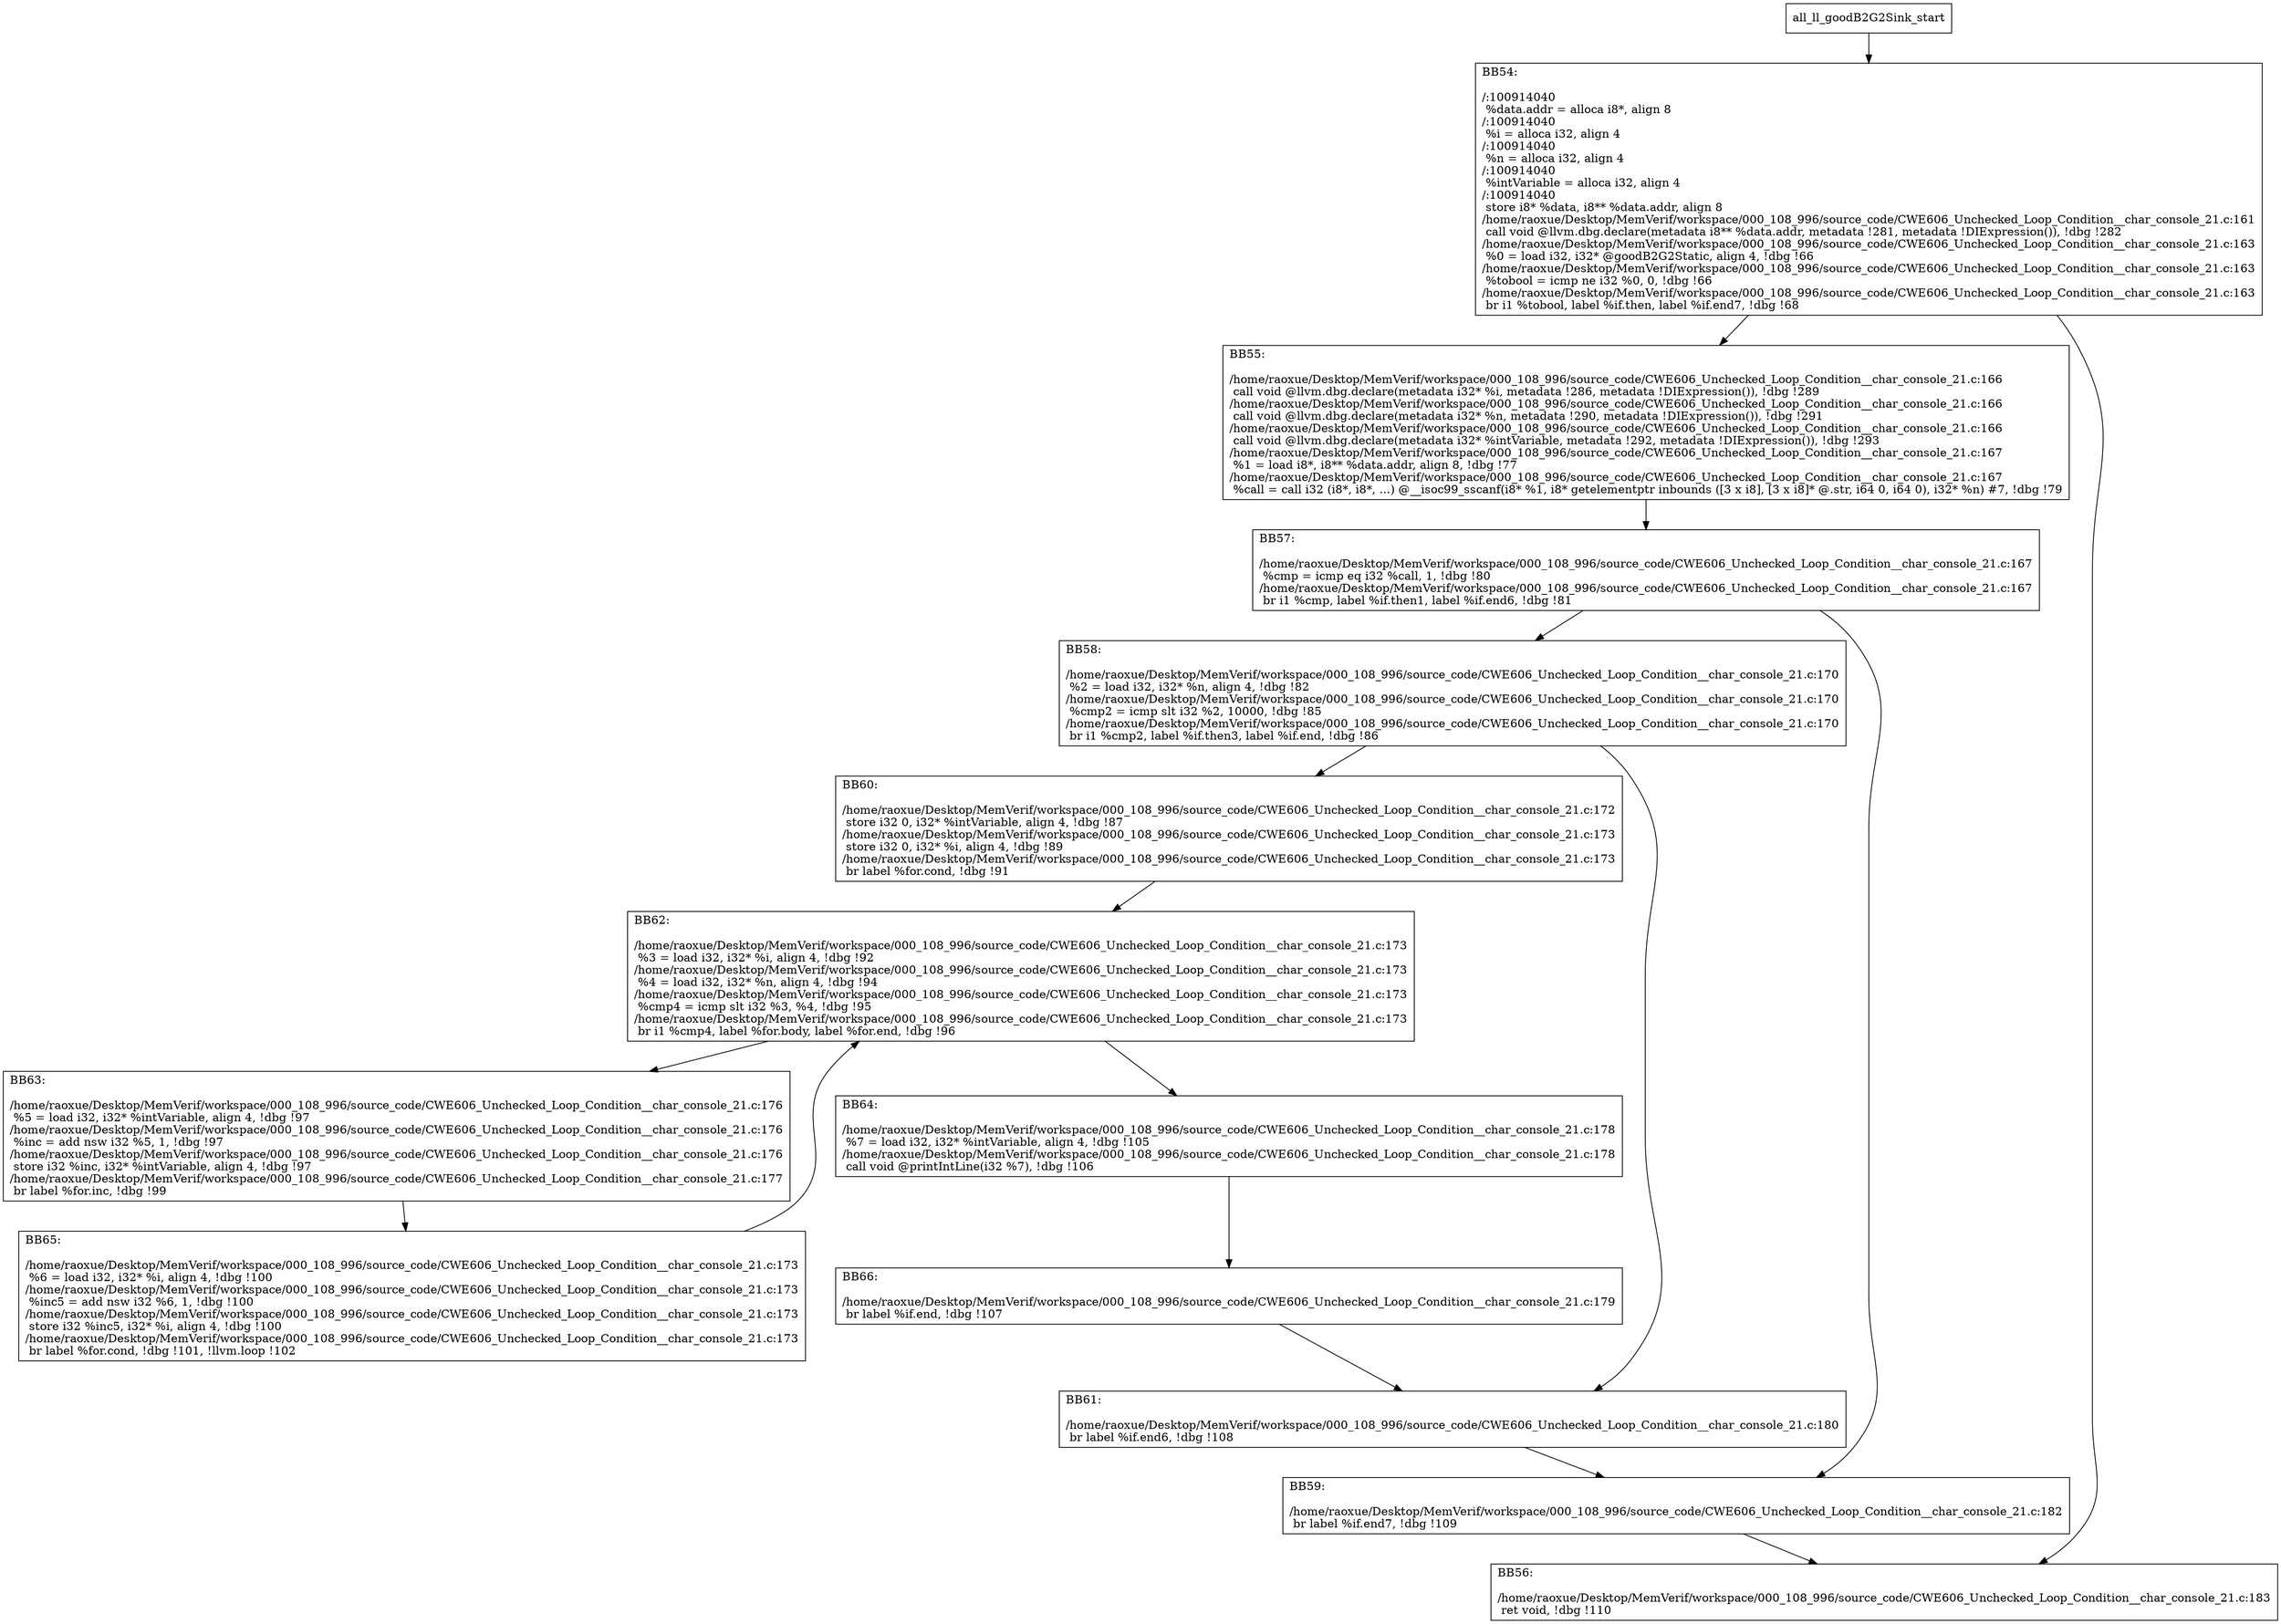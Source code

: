digraph "CFG for'all_ll_goodB2G2Sink' function" {
	BBall_ll_goodB2G2Sink_start[shape=record,label="{all_ll_goodB2G2Sink_start}"];
	BBall_ll_goodB2G2Sink_start-> all_ll_goodB2G2SinkBB54;
	all_ll_goodB2G2SinkBB54 [shape=record, label="{BB54:\l\l/:100914040\l
  %data.addr = alloca i8*, align 8\l
/:100914040\l
  %i = alloca i32, align 4\l
/:100914040\l
  %n = alloca i32, align 4\l
/:100914040\l
  %intVariable = alloca i32, align 4\l
/:100914040\l
  store i8* %data, i8** %data.addr, align 8\l
/home/raoxue/Desktop/MemVerif/workspace/000_108_996/source_code/CWE606_Unchecked_Loop_Condition__char_console_21.c:161\l
  call void @llvm.dbg.declare(metadata i8** %data.addr, metadata !281, metadata !DIExpression()), !dbg !282\l
/home/raoxue/Desktop/MemVerif/workspace/000_108_996/source_code/CWE606_Unchecked_Loop_Condition__char_console_21.c:163\l
  %0 = load i32, i32* @goodB2G2Static, align 4, !dbg !66\l
/home/raoxue/Desktop/MemVerif/workspace/000_108_996/source_code/CWE606_Unchecked_Loop_Condition__char_console_21.c:163\l
  %tobool = icmp ne i32 %0, 0, !dbg !66\l
/home/raoxue/Desktop/MemVerif/workspace/000_108_996/source_code/CWE606_Unchecked_Loop_Condition__char_console_21.c:163\l
  br i1 %tobool, label %if.then, label %if.end7, !dbg !68\l
}"];
	all_ll_goodB2G2SinkBB54-> all_ll_goodB2G2SinkBB55;
	all_ll_goodB2G2SinkBB54-> all_ll_goodB2G2SinkBB56;
	all_ll_goodB2G2SinkBB55 [shape=record, label="{BB55:\l\l/home/raoxue/Desktop/MemVerif/workspace/000_108_996/source_code/CWE606_Unchecked_Loop_Condition__char_console_21.c:166\l
  call void @llvm.dbg.declare(metadata i32* %i, metadata !286, metadata !DIExpression()), !dbg !289\l
/home/raoxue/Desktop/MemVerif/workspace/000_108_996/source_code/CWE606_Unchecked_Loop_Condition__char_console_21.c:166\l
  call void @llvm.dbg.declare(metadata i32* %n, metadata !290, metadata !DIExpression()), !dbg !291\l
/home/raoxue/Desktop/MemVerif/workspace/000_108_996/source_code/CWE606_Unchecked_Loop_Condition__char_console_21.c:166\l
  call void @llvm.dbg.declare(metadata i32* %intVariable, metadata !292, metadata !DIExpression()), !dbg !293\l
/home/raoxue/Desktop/MemVerif/workspace/000_108_996/source_code/CWE606_Unchecked_Loop_Condition__char_console_21.c:167\l
  %1 = load i8*, i8** %data.addr, align 8, !dbg !77\l
/home/raoxue/Desktop/MemVerif/workspace/000_108_996/source_code/CWE606_Unchecked_Loop_Condition__char_console_21.c:167\l
  %call = call i32 (i8*, i8*, ...) @__isoc99_sscanf(i8* %1, i8* getelementptr inbounds ([3 x i8], [3 x i8]* @.str, i64 0, i64 0), i32* %n) #7, !dbg !79\l
}"];
	all_ll_goodB2G2SinkBB55-> all_ll_goodB2G2SinkBB57;
	all_ll_goodB2G2SinkBB57 [shape=record, label="{BB57:\l\l/home/raoxue/Desktop/MemVerif/workspace/000_108_996/source_code/CWE606_Unchecked_Loop_Condition__char_console_21.c:167\l
  %cmp = icmp eq i32 %call, 1, !dbg !80\l
/home/raoxue/Desktop/MemVerif/workspace/000_108_996/source_code/CWE606_Unchecked_Loop_Condition__char_console_21.c:167\l
  br i1 %cmp, label %if.then1, label %if.end6, !dbg !81\l
}"];
	all_ll_goodB2G2SinkBB57-> all_ll_goodB2G2SinkBB58;
	all_ll_goodB2G2SinkBB57-> all_ll_goodB2G2SinkBB59;
	all_ll_goodB2G2SinkBB58 [shape=record, label="{BB58:\l\l/home/raoxue/Desktop/MemVerif/workspace/000_108_996/source_code/CWE606_Unchecked_Loop_Condition__char_console_21.c:170\l
  %2 = load i32, i32* %n, align 4, !dbg !82\l
/home/raoxue/Desktop/MemVerif/workspace/000_108_996/source_code/CWE606_Unchecked_Loop_Condition__char_console_21.c:170\l
  %cmp2 = icmp slt i32 %2, 10000, !dbg !85\l
/home/raoxue/Desktop/MemVerif/workspace/000_108_996/source_code/CWE606_Unchecked_Loop_Condition__char_console_21.c:170\l
  br i1 %cmp2, label %if.then3, label %if.end, !dbg !86\l
}"];
	all_ll_goodB2G2SinkBB58-> all_ll_goodB2G2SinkBB60;
	all_ll_goodB2G2SinkBB58-> all_ll_goodB2G2SinkBB61;
	all_ll_goodB2G2SinkBB60 [shape=record, label="{BB60:\l\l/home/raoxue/Desktop/MemVerif/workspace/000_108_996/source_code/CWE606_Unchecked_Loop_Condition__char_console_21.c:172\l
  store i32 0, i32* %intVariable, align 4, !dbg !87\l
/home/raoxue/Desktop/MemVerif/workspace/000_108_996/source_code/CWE606_Unchecked_Loop_Condition__char_console_21.c:173\l
  store i32 0, i32* %i, align 4, !dbg !89\l
/home/raoxue/Desktop/MemVerif/workspace/000_108_996/source_code/CWE606_Unchecked_Loop_Condition__char_console_21.c:173\l
  br label %for.cond, !dbg !91\l
}"];
	all_ll_goodB2G2SinkBB60-> all_ll_goodB2G2SinkBB62;
	all_ll_goodB2G2SinkBB62 [shape=record, label="{BB62:\l\l/home/raoxue/Desktop/MemVerif/workspace/000_108_996/source_code/CWE606_Unchecked_Loop_Condition__char_console_21.c:173\l
  %3 = load i32, i32* %i, align 4, !dbg !92\l
/home/raoxue/Desktop/MemVerif/workspace/000_108_996/source_code/CWE606_Unchecked_Loop_Condition__char_console_21.c:173\l
  %4 = load i32, i32* %n, align 4, !dbg !94\l
/home/raoxue/Desktop/MemVerif/workspace/000_108_996/source_code/CWE606_Unchecked_Loop_Condition__char_console_21.c:173\l
  %cmp4 = icmp slt i32 %3, %4, !dbg !95\l
/home/raoxue/Desktop/MemVerif/workspace/000_108_996/source_code/CWE606_Unchecked_Loop_Condition__char_console_21.c:173\l
  br i1 %cmp4, label %for.body, label %for.end, !dbg !96\l
}"];
	all_ll_goodB2G2SinkBB62-> all_ll_goodB2G2SinkBB63;
	all_ll_goodB2G2SinkBB62-> all_ll_goodB2G2SinkBB64;
	all_ll_goodB2G2SinkBB63 [shape=record, label="{BB63:\l\l/home/raoxue/Desktop/MemVerif/workspace/000_108_996/source_code/CWE606_Unchecked_Loop_Condition__char_console_21.c:176\l
  %5 = load i32, i32* %intVariable, align 4, !dbg !97\l
/home/raoxue/Desktop/MemVerif/workspace/000_108_996/source_code/CWE606_Unchecked_Loop_Condition__char_console_21.c:176\l
  %inc = add nsw i32 %5, 1, !dbg !97\l
/home/raoxue/Desktop/MemVerif/workspace/000_108_996/source_code/CWE606_Unchecked_Loop_Condition__char_console_21.c:176\l
  store i32 %inc, i32* %intVariable, align 4, !dbg !97\l
/home/raoxue/Desktop/MemVerif/workspace/000_108_996/source_code/CWE606_Unchecked_Loop_Condition__char_console_21.c:177\l
  br label %for.inc, !dbg !99\l
}"];
	all_ll_goodB2G2SinkBB63-> all_ll_goodB2G2SinkBB65;
	all_ll_goodB2G2SinkBB65 [shape=record, label="{BB65:\l\l/home/raoxue/Desktop/MemVerif/workspace/000_108_996/source_code/CWE606_Unchecked_Loop_Condition__char_console_21.c:173\l
  %6 = load i32, i32* %i, align 4, !dbg !100\l
/home/raoxue/Desktop/MemVerif/workspace/000_108_996/source_code/CWE606_Unchecked_Loop_Condition__char_console_21.c:173\l
  %inc5 = add nsw i32 %6, 1, !dbg !100\l
/home/raoxue/Desktop/MemVerif/workspace/000_108_996/source_code/CWE606_Unchecked_Loop_Condition__char_console_21.c:173\l
  store i32 %inc5, i32* %i, align 4, !dbg !100\l
/home/raoxue/Desktop/MemVerif/workspace/000_108_996/source_code/CWE606_Unchecked_Loop_Condition__char_console_21.c:173\l
  br label %for.cond, !dbg !101, !llvm.loop !102\l
}"];
	all_ll_goodB2G2SinkBB65-> all_ll_goodB2G2SinkBB62;
	all_ll_goodB2G2SinkBB64 [shape=record, label="{BB64:\l\l/home/raoxue/Desktop/MemVerif/workspace/000_108_996/source_code/CWE606_Unchecked_Loop_Condition__char_console_21.c:178\l
  %7 = load i32, i32* %intVariable, align 4, !dbg !105\l
/home/raoxue/Desktop/MemVerif/workspace/000_108_996/source_code/CWE606_Unchecked_Loop_Condition__char_console_21.c:178\l
  call void @printIntLine(i32 %7), !dbg !106\l
}"];
	all_ll_goodB2G2SinkBB64-> all_ll_goodB2G2SinkBB66;
	all_ll_goodB2G2SinkBB66 [shape=record, label="{BB66:\l\l/home/raoxue/Desktop/MemVerif/workspace/000_108_996/source_code/CWE606_Unchecked_Loop_Condition__char_console_21.c:179\l
  br label %if.end, !dbg !107\l
}"];
	all_ll_goodB2G2SinkBB66-> all_ll_goodB2G2SinkBB61;
	all_ll_goodB2G2SinkBB61 [shape=record, label="{BB61:\l\l/home/raoxue/Desktop/MemVerif/workspace/000_108_996/source_code/CWE606_Unchecked_Loop_Condition__char_console_21.c:180\l
  br label %if.end6, !dbg !108\l
}"];
	all_ll_goodB2G2SinkBB61-> all_ll_goodB2G2SinkBB59;
	all_ll_goodB2G2SinkBB59 [shape=record, label="{BB59:\l\l/home/raoxue/Desktop/MemVerif/workspace/000_108_996/source_code/CWE606_Unchecked_Loop_Condition__char_console_21.c:182\l
  br label %if.end7, !dbg !109\l
}"];
	all_ll_goodB2G2SinkBB59-> all_ll_goodB2G2SinkBB56;
	all_ll_goodB2G2SinkBB56 [shape=record, label="{BB56:\l\l/home/raoxue/Desktop/MemVerif/workspace/000_108_996/source_code/CWE606_Unchecked_Loop_Condition__char_console_21.c:183\l
  ret void, !dbg !110\l
}"];
}
